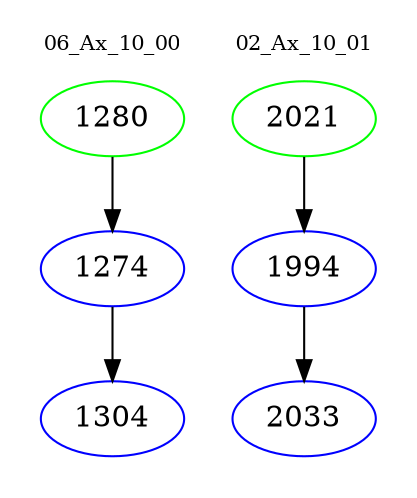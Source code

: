 digraph{
subgraph cluster_0 {
color = white
label = "06_Ax_10_00";
fontsize=10;
T0_1280 [label="1280", color="green"]
T0_1280 -> T0_1274 [color="black"]
T0_1274 [label="1274", color="blue"]
T0_1274 -> T0_1304 [color="black"]
T0_1304 [label="1304", color="blue"]
}
subgraph cluster_1 {
color = white
label = "02_Ax_10_01";
fontsize=10;
T1_2021 [label="2021", color="green"]
T1_2021 -> T1_1994 [color="black"]
T1_1994 [label="1994", color="blue"]
T1_1994 -> T1_2033 [color="black"]
T1_2033 [label="2033", color="blue"]
}
}
